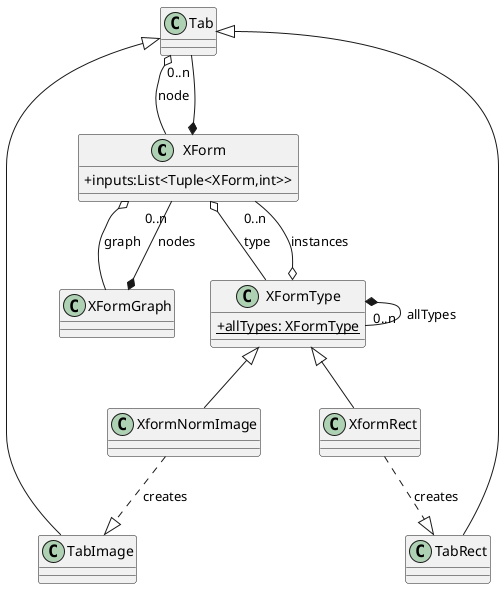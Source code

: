 @startuml
skinparam classAttributeIconSize 0

class XForm {
    +inputs:List<Tuple<XForm,int>>
}

class XFormType {
    +{static} allTypes: XFormType
}

XFormType *-- "0..n" XFormType : allTypes

XFormGraph *-- "0..n" XForm : nodes

XFormType o-- "0..n" XForm : instances

XForm o-- XFormType : type 
XForm o-- XFormGraph : graph

XformNormImage -up-|> XFormType
XformRect -up-|> XFormType

XformRect ..|> TabRect: creates
XformNormImage ..|> TabImage: creates

TabImage -up-|> Tab
TabRect -up-|> Tab


Tab o-- XForm:node

XForm *-- "0..n" Tab


@enduml
